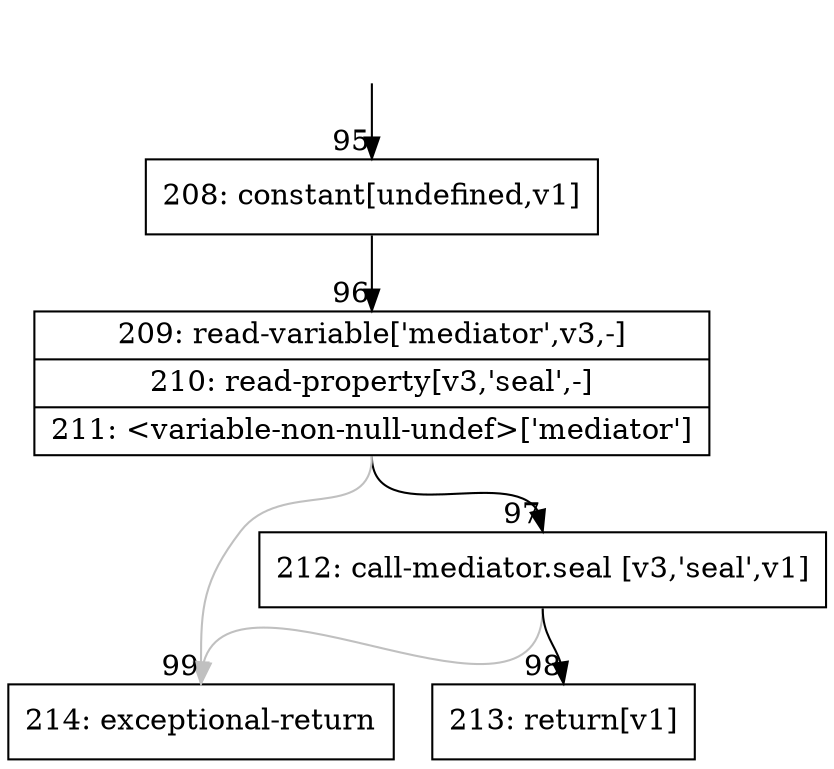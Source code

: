 digraph {
rankdir="TD"
BB_entry15[shape=none,label=""];
BB_entry15 -> BB95 [tailport=s, headport=n, headlabel="    95"]
BB95 [shape=record label="{208: constant[undefined,v1]}" ] 
BB95 -> BB96 [tailport=s, headport=n, headlabel="      96"]
BB96 [shape=record label="{209: read-variable['mediator',v3,-]|210: read-property[v3,'seal',-]|211: \<variable-non-null-undef\>['mediator']}" ] 
BB96 -> BB97 [tailport=s, headport=n, headlabel="      97"]
BB96 -> BB99 [tailport=s, headport=n, color=gray, headlabel="      99"]
BB97 [shape=record label="{212: call-mediator.seal [v3,'seal',v1]}" ] 
BB97 -> BB98 [tailport=s, headport=n, headlabel="      98"]
BB97 -> BB99 [tailport=s, headport=n, color=gray]
BB98 [shape=record label="{213: return[v1]}" ] 
BB99 [shape=record label="{214: exceptional-return}" ] 
//#$~ 119
}
